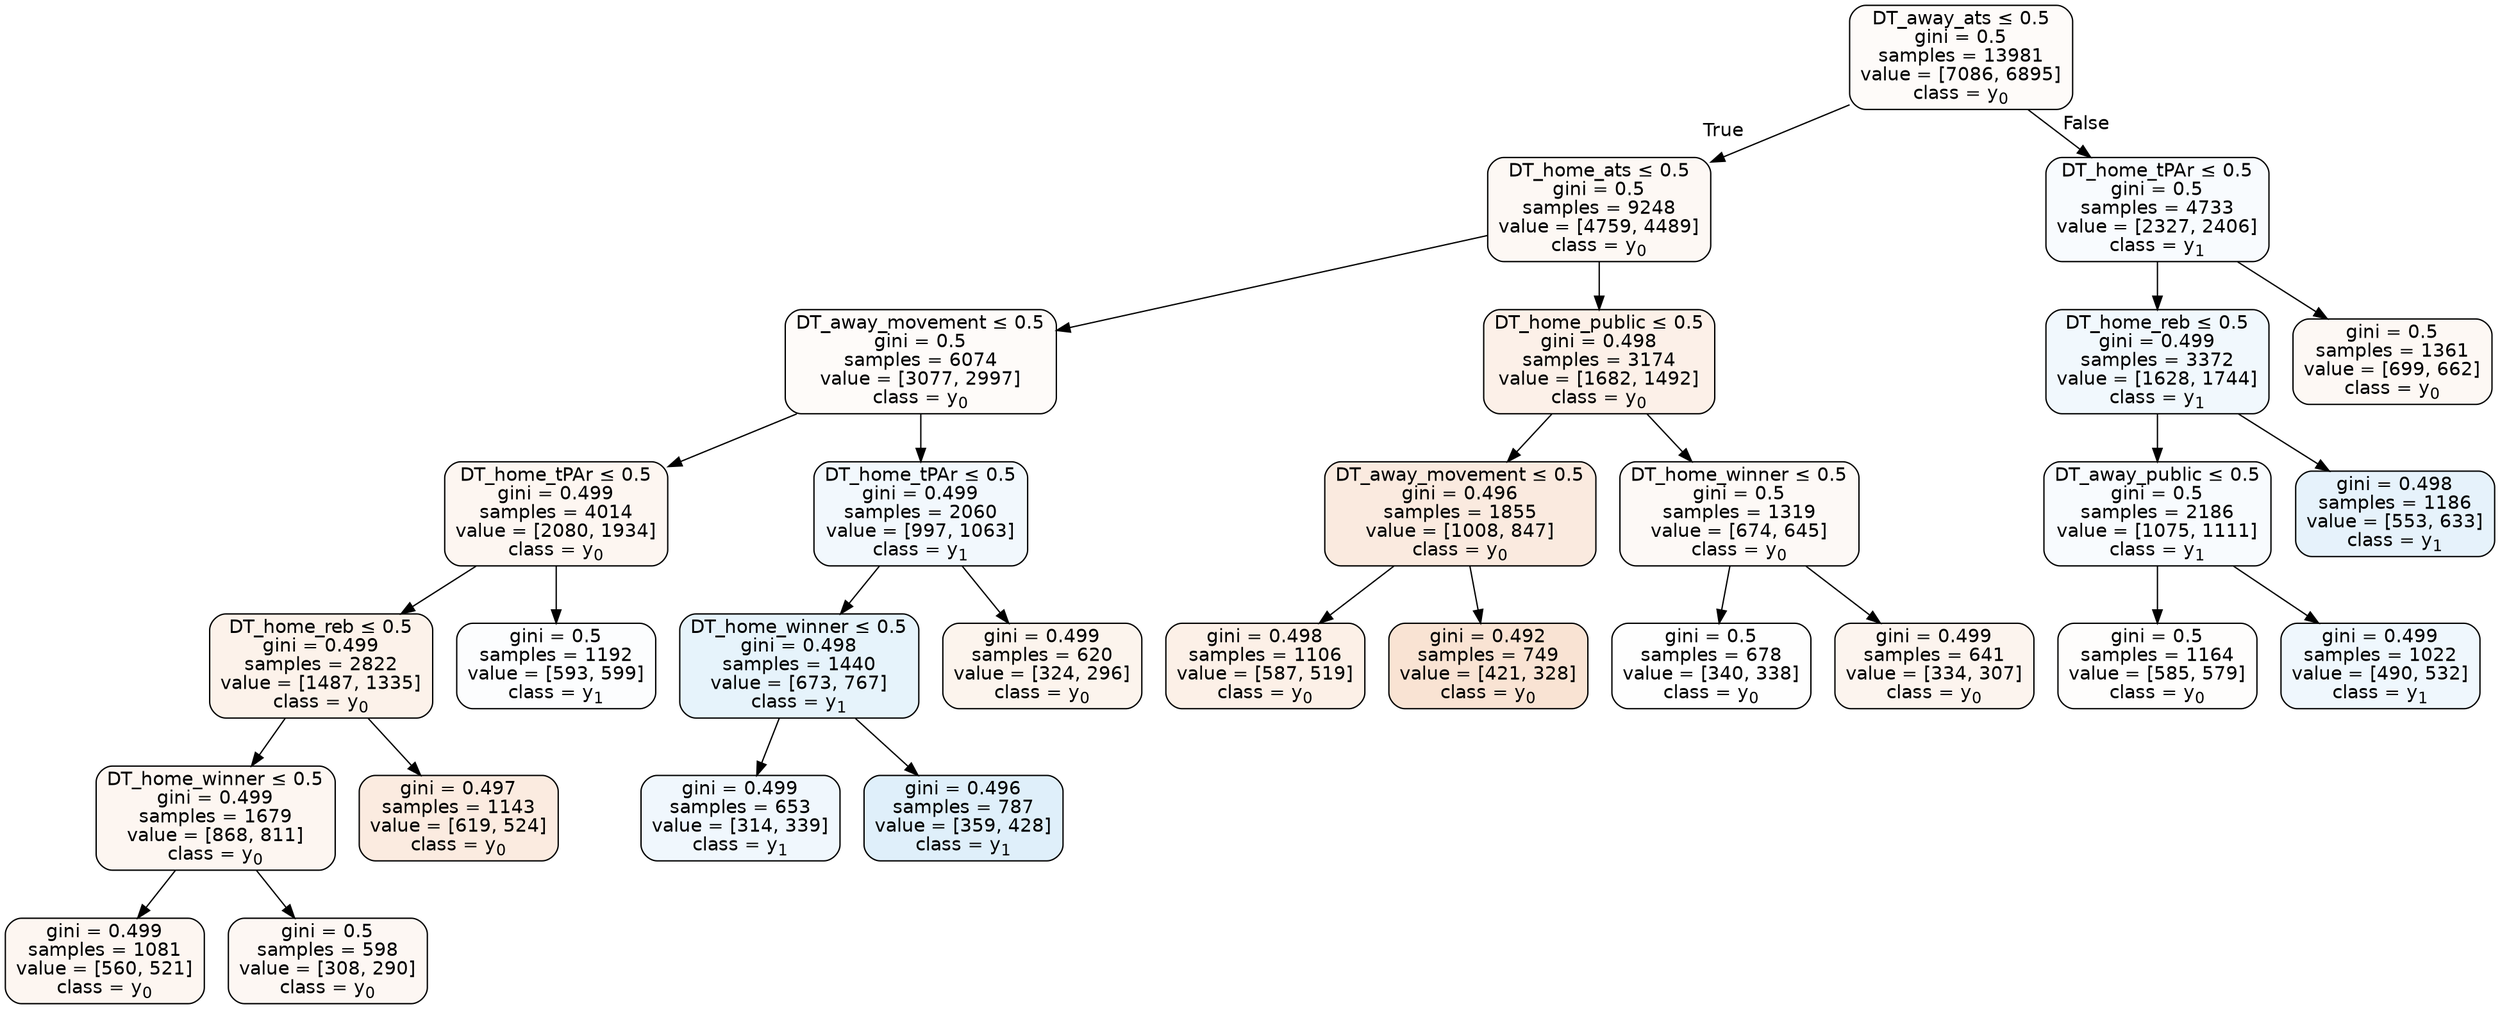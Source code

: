 digraph Tree {
node [shape=box, style="filled, rounded", color="black", fontname=helvetica] ;
edge [fontname=helvetica] ;
0 [label=<DT_away_ats &le; 0.5<br/>gini = 0.5<br/>samples = 13981<br/>value = [7086, 6895]<br/>class = y<SUB>0</SUB>>, fillcolor="#e5813907"] ;
1 [label=<DT_home_ats &le; 0.5<br/>gini = 0.5<br/>samples = 9248<br/>value = [4759, 4489]<br/>class = y<SUB>0</SUB>>, fillcolor="#e581390e"] ;
0 -> 1 [labeldistance=2.5, labelangle=45, headlabel="True"] ;
2 [label=<DT_away_movement &le; 0.5<br/>gini = 0.5<br/>samples = 6074<br/>value = [3077, 2997]<br/>class = y<SUB>0</SUB>>, fillcolor="#e5813907"] ;
1 -> 2 ;
3 [label=<DT_home_tPAr &le; 0.5<br/>gini = 0.499<br/>samples = 4014<br/>value = [2080, 1934]<br/>class = y<SUB>0</SUB>>, fillcolor="#e5813912"] ;
2 -> 3 ;
4 [label=<DT_home_reb &le; 0.5<br/>gini = 0.499<br/>samples = 2822<br/>value = [1487, 1335]<br/>class = y<SUB>0</SUB>>, fillcolor="#e581391a"] ;
3 -> 4 ;
5 [label=<DT_home_winner &le; 0.5<br/>gini = 0.499<br/>samples = 1679<br/>value = [868, 811]<br/>class = y<SUB>0</SUB>>, fillcolor="#e5813911"] ;
4 -> 5 ;
6 [label=<gini = 0.499<br/>samples = 1081<br/>value = [560, 521]<br/>class = y<SUB>0</SUB>>, fillcolor="#e5813912"] ;
5 -> 6 ;
7 [label=<gini = 0.5<br/>samples = 598<br/>value = [308, 290]<br/>class = y<SUB>0</SUB>>, fillcolor="#e581390f"] ;
5 -> 7 ;
8 [label=<gini = 0.497<br/>samples = 1143<br/>value = [619, 524]<br/>class = y<SUB>0</SUB>>, fillcolor="#e5813927"] ;
4 -> 8 ;
9 [label=<gini = 0.5<br/>samples = 1192<br/>value = [593, 599]<br/>class = y<SUB>1</SUB>>, fillcolor="#399de503"] ;
3 -> 9 ;
10 [label=<DT_home_tPAr &le; 0.5<br/>gini = 0.499<br/>samples = 2060<br/>value = [997, 1063]<br/>class = y<SUB>1</SUB>>, fillcolor="#399de510"] ;
2 -> 10 ;
11 [label=<DT_home_winner &le; 0.5<br/>gini = 0.498<br/>samples = 1440<br/>value = [673, 767]<br/>class = y<SUB>1</SUB>>, fillcolor="#399de51f"] ;
10 -> 11 ;
12 [label=<gini = 0.499<br/>samples = 653<br/>value = [314, 339]<br/>class = y<SUB>1</SUB>>, fillcolor="#399de513"] ;
11 -> 12 ;
13 [label=<gini = 0.496<br/>samples = 787<br/>value = [359, 428]<br/>class = y<SUB>1</SUB>>, fillcolor="#399de529"] ;
11 -> 13 ;
14 [label=<gini = 0.499<br/>samples = 620<br/>value = [324, 296]<br/>class = y<SUB>0</SUB>>, fillcolor="#e5813916"] ;
10 -> 14 ;
15 [label=<DT_home_public &le; 0.5<br/>gini = 0.498<br/>samples = 3174<br/>value = [1682, 1492]<br/>class = y<SUB>0</SUB>>, fillcolor="#e581391d"] ;
1 -> 15 ;
16 [label=<DT_away_movement &le; 0.5<br/>gini = 0.496<br/>samples = 1855<br/>value = [1008, 847]<br/>class = y<SUB>0</SUB>>, fillcolor="#e5813929"] ;
15 -> 16 ;
17 [label=<gini = 0.498<br/>samples = 1106<br/>value = [587, 519]<br/>class = y<SUB>0</SUB>>, fillcolor="#e581391e"] ;
16 -> 17 ;
18 [label=<gini = 0.492<br/>samples = 749<br/>value = [421, 328]<br/>class = y<SUB>0</SUB>>, fillcolor="#e5813938"] ;
16 -> 18 ;
19 [label=<DT_home_winner &le; 0.5<br/>gini = 0.5<br/>samples = 1319<br/>value = [674, 645]<br/>class = y<SUB>0</SUB>>, fillcolor="#e581390b"] ;
15 -> 19 ;
20 [label=<gini = 0.5<br/>samples = 678<br/>value = [340, 338]<br/>class = y<SUB>0</SUB>>, fillcolor="#e5813901"] ;
19 -> 20 ;
21 [label=<gini = 0.499<br/>samples = 641<br/>value = [334, 307]<br/>class = y<SUB>0</SUB>>, fillcolor="#e5813915"] ;
19 -> 21 ;
22 [label=<DT_home_tPAr &le; 0.5<br/>gini = 0.5<br/>samples = 4733<br/>value = [2327, 2406]<br/>class = y<SUB>1</SUB>>, fillcolor="#399de508"] ;
0 -> 22 [labeldistance=2.5, labelangle=-45, headlabel="False"] ;
23 [label=<DT_home_reb &le; 0.5<br/>gini = 0.499<br/>samples = 3372<br/>value = [1628, 1744]<br/>class = y<SUB>1</SUB>>, fillcolor="#399de511"] ;
22 -> 23 ;
24 [label=<DT_away_public &le; 0.5<br/>gini = 0.5<br/>samples = 2186<br/>value = [1075, 1111]<br/>class = y<SUB>1</SUB>>, fillcolor="#399de508"] ;
23 -> 24 ;
25 [label=<gini = 0.5<br/>samples = 1164<br/>value = [585, 579]<br/>class = y<SUB>0</SUB>>, fillcolor="#e5813903"] ;
24 -> 25 ;
26 [label=<gini = 0.499<br/>samples = 1022<br/>value = [490, 532]<br/>class = y<SUB>1</SUB>>, fillcolor="#399de514"] ;
24 -> 26 ;
27 [label=<gini = 0.498<br/>samples = 1186<br/>value = [553, 633]<br/>class = y<SUB>1</SUB>>, fillcolor="#399de520"] ;
23 -> 27 ;
28 [label=<gini = 0.5<br/>samples = 1361<br/>value = [699, 662]<br/>class = y<SUB>0</SUB>>, fillcolor="#e581390d"] ;
22 -> 28 ;
}